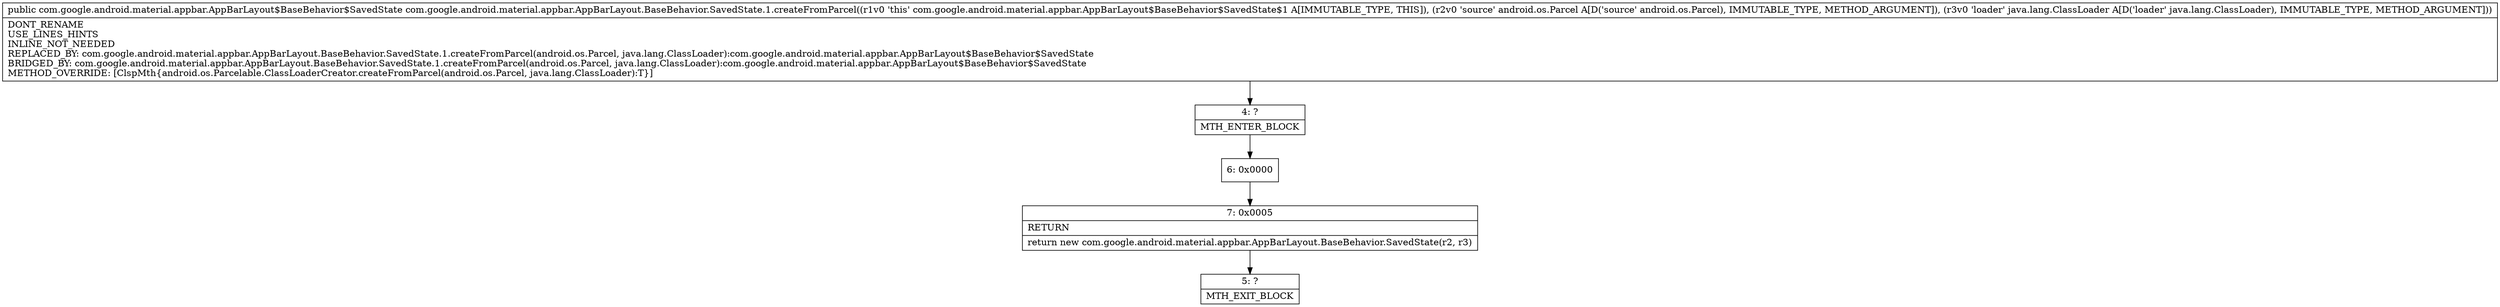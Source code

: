 digraph "CFG forcom.google.android.material.appbar.AppBarLayout.BaseBehavior.SavedState.1.createFromParcel(Landroid\/os\/Parcel;Ljava\/lang\/ClassLoader;)Lcom\/google\/android\/material\/appbar\/AppBarLayout$BaseBehavior$SavedState;" {
Node_4 [shape=record,label="{4\:\ ?|MTH_ENTER_BLOCK\l}"];
Node_6 [shape=record,label="{6\:\ 0x0000}"];
Node_7 [shape=record,label="{7\:\ 0x0005|RETURN\l|return new com.google.android.material.appbar.AppBarLayout.BaseBehavior.SavedState(r2, r3)\l}"];
Node_5 [shape=record,label="{5\:\ ?|MTH_EXIT_BLOCK\l}"];
MethodNode[shape=record,label="{public com.google.android.material.appbar.AppBarLayout$BaseBehavior$SavedState com.google.android.material.appbar.AppBarLayout.BaseBehavior.SavedState.1.createFromParcel((r1v0 'this' com.google.android.material.appbar.AppBarLayout$BaseBehavior$SavedState$1 A[IMMUTABLE_TYPE, THIS]), (r2v0 'source' android.os.Parcel A[D('source' android.os.Parcel), IMMUTABLE_TYPE, METHOD_ARGUMENT]), (r3v0 'loader' java.lang.ClassLoader A[D('loader' java.lang.ClassLoader), IMMUTABLE_TYPE, METHOD_ARGUMENT]))  | DONT_RENAME\lUSE_LINES_HINTS\lINLINE_NOT_NEEDED\lREPLACED_BY: com.google.android.material.appbar.AppBarLayout.BaseBehavior.SavedState.1.createFromParcel(android.os.Parcel, java.lang.ClassLoader):com.google.android.material.appbar.AppBarLayout$BaseBehavior$SavedState\lBRIDGED_BY: com.google.android.material.appbar.AppBarLayout.BaseBehavior.SavedState.1.createFromParcel(android.os.Parcel, java.lang.ClassLoader):com.google.android.material.appbar.AppBarLayout$BaseBehavior$SavedState\lMETHOD_OVERRIDE: [ClspMth\{android.os.Parcelable.ClassLoaderCreator.createFromParcel(android.os.Parcel, java.lang.ClassLoader):T\}]\l}"];
MethodNode -> Node_4;Node_4 -> Node_6;
Node_6 -> Node_7;
Node_7 -> Node_5;
}

